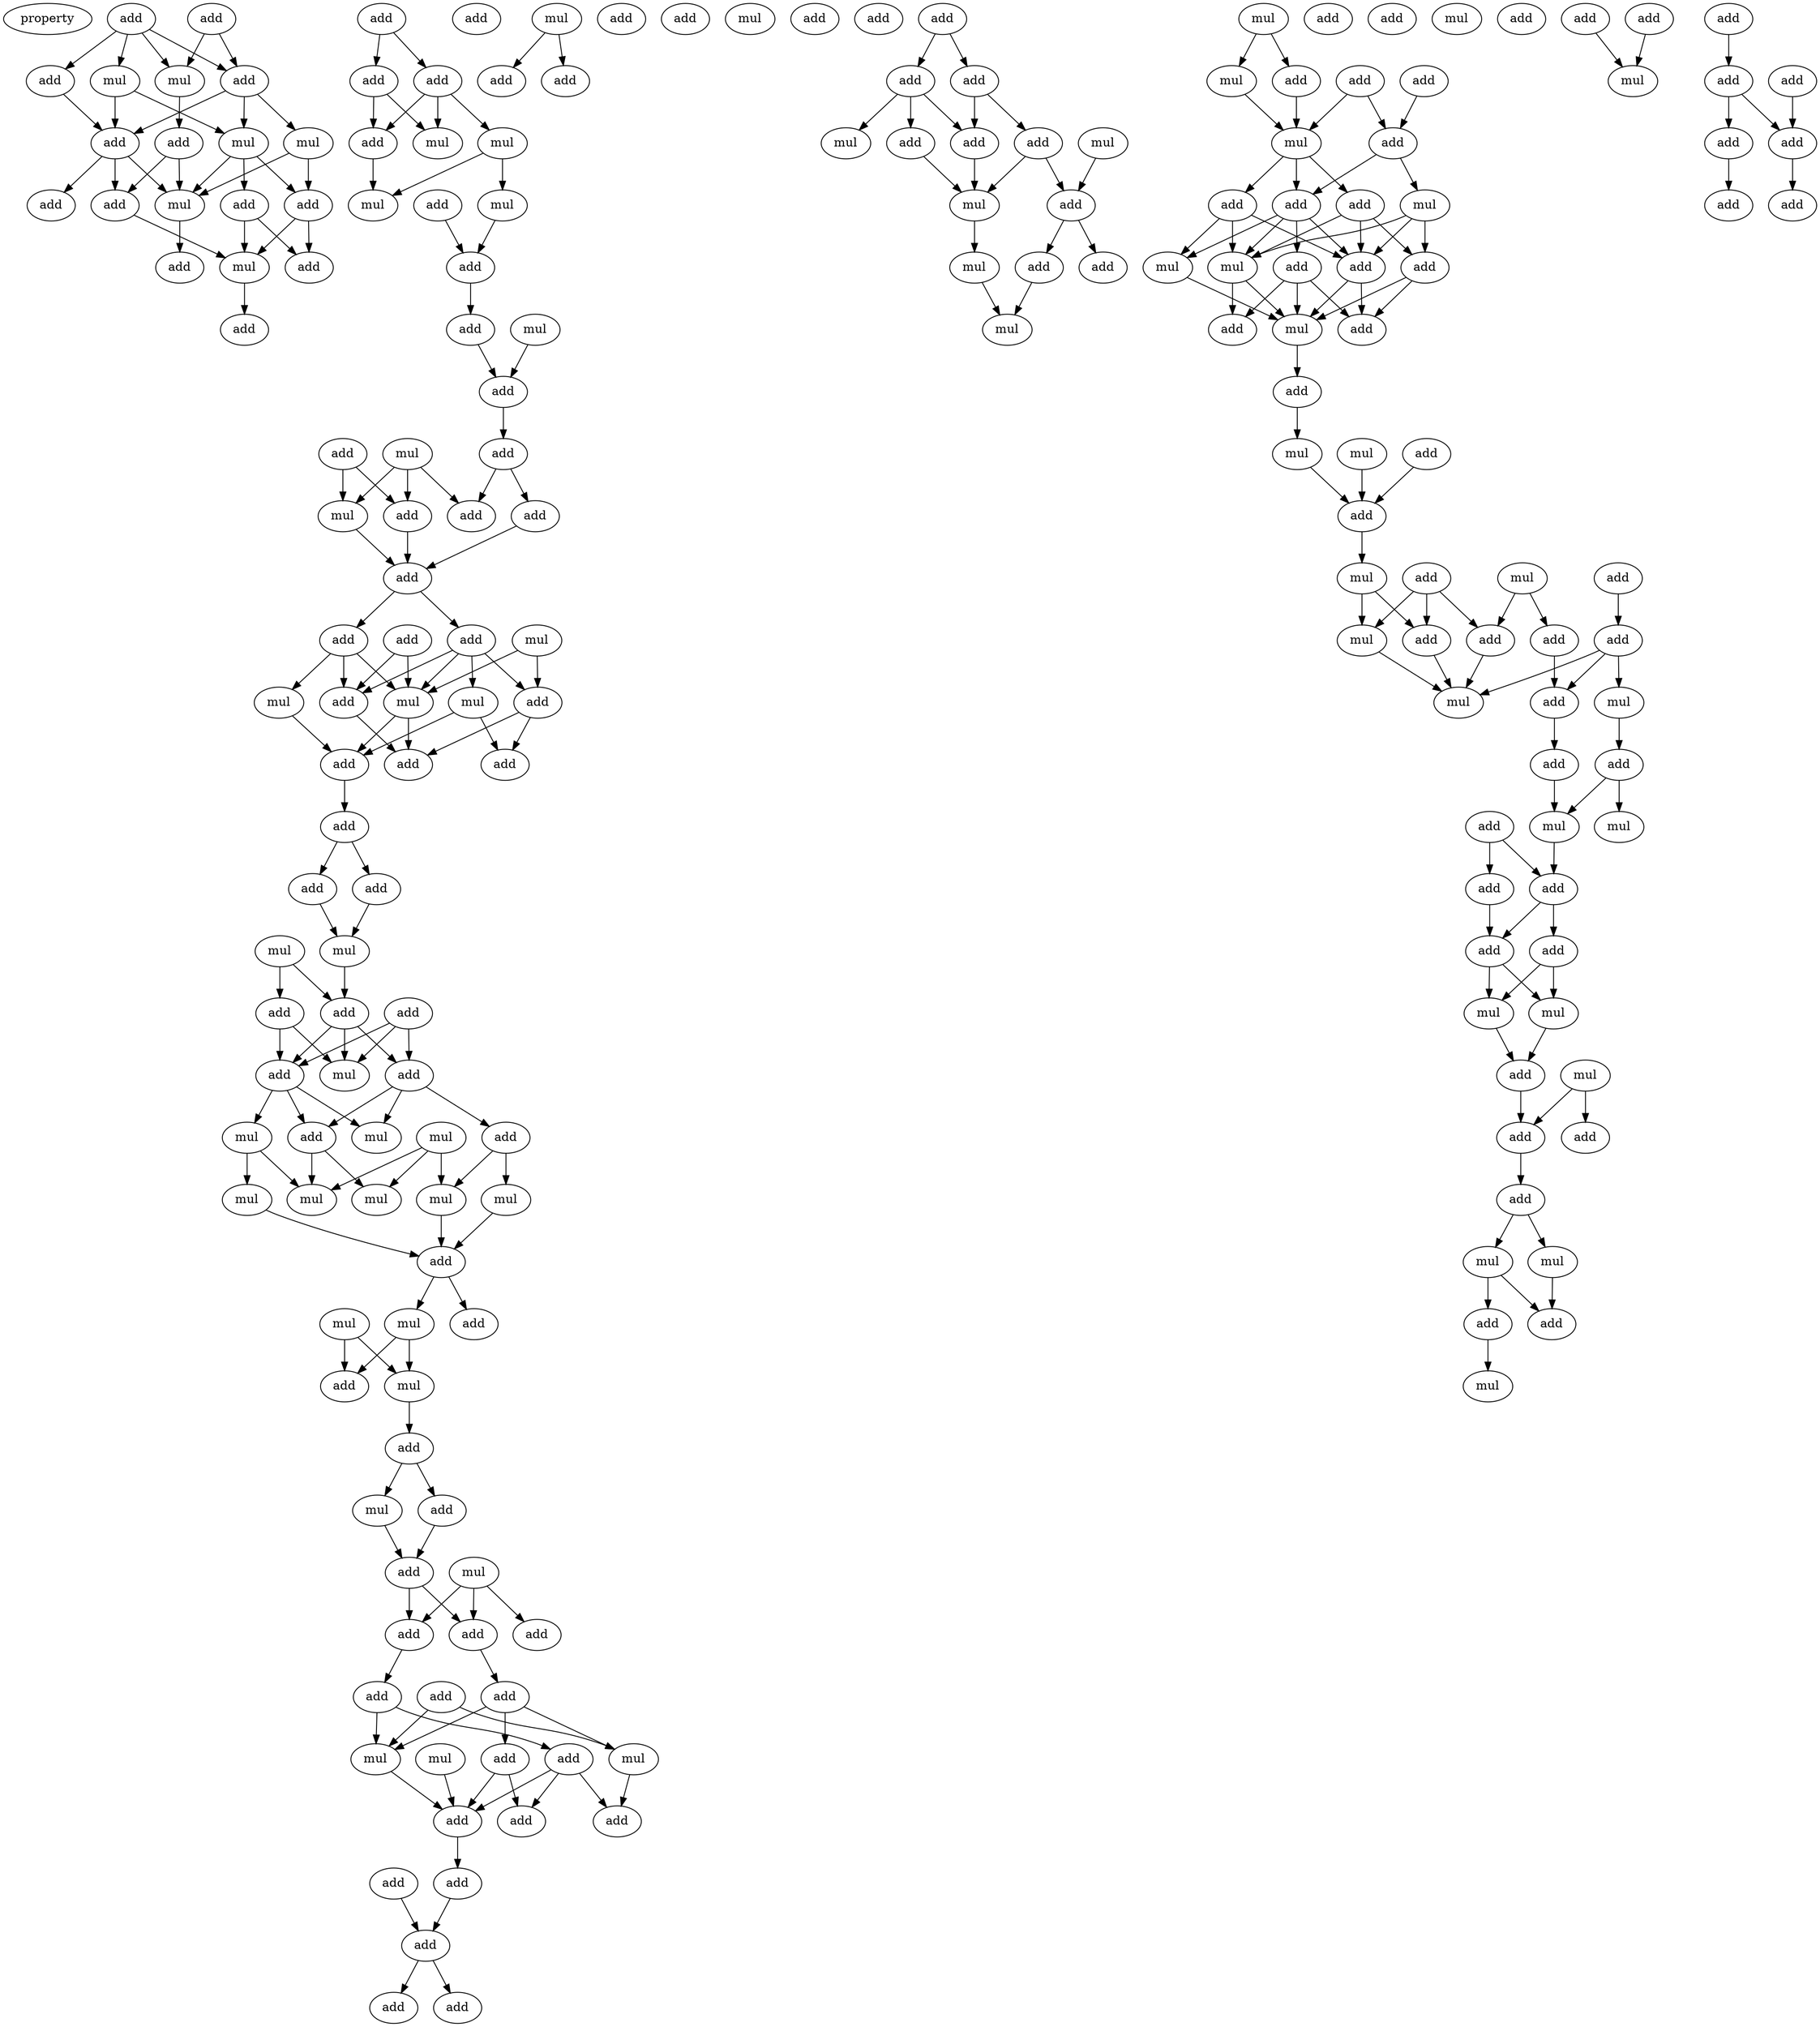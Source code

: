 digraph {
    node [fontcolor=black]
    property [mul=2,lf=1.2]
    0 [ label = add ];
    1 [ label = add ];
    2 [ label = add ];
    3 [ label = add ];
    4 [ label = mul ];
    5 [ label = mul ];
    6 [ label = add ];
    7 [ label = mul ];
    8 [ label = mul ];
    9 [ label = add ];
    10 [ label = add ];
    11 [ label = mul ];
    12 [ label = add ];
    13 [ label = add ];
    14 [ label = add ];
    15 [ label = add ];
    16 [ label = add ];
    17 [ label = mul ];
    18 [ label = add ];
    19 [ label = add ];
    20 [ label = add ];
    21 [ label = add ];
    22 [ label = mul ];
    23 [ label = mul ];
    24 [ label = add ];
    25 [ label = mul ];
    26 [ label = mul ];
    27 [ label = add ];
    28 [ label = add ];
    29 [ label = add ];
    30 [ label = mul ];
    31 [ label = add ];
    32 [ label = add ];
    33 [ label = mul ];
    34 [ label = add ];
    35 [ label = add ];
    36 [ label = mul ];
    37 [ label = add ];
    38 [ label = add ];
    39 [ label = add ];
    40 [ label = mul ];
    41 [ label = add ];
    42 [ label = add ];
    43 [ label = add ];
    44 [ label = add ];
    45 [ label = mul ];
    46 [ label = mul ];
    47 [ label = mul ];
    48 [ label = add ];
    49 [ label = add ];
    50 [ label = add ];
    51 [ label = add ];
    52 [ label = add ];
    53 [ label = add ];
    54 [ label = add ];
    55 [ label = add ];
    56 [ label = mul ];
    57 [ label = mul ];
    58 [ label = add ];
    59 [ label = add ];
    60 [ label = add ];
    61 [ label = add ];
    62 [ label = add ];
    63 [ label = mul ];
    64 [ label = mul ];
    65 [ label = mul ];
    66 [ label = add ];
    67 [ label = add ];
    68 [ label = mul ];
    69 [ label = mul ];
    70 [ label = mul ];
    71 [ label = mul ];
    72 [ label = mul ];
    73 [ label = mul ];
    74 [ label = add ];
    75 [ label = add ];
    76 [ label = mul ];
    77 [ label = mul ];
    78 [ label = mul ];
    79 [ label = add ];
    80 [ label = add ];
    81 [ label = add ];
    82 [ label = mul ];
    83 [ label = add ];
    84 [ label = mul ];
    85 [ label = add ];
    86 [ label = add ];
    87 [ label = add ];
    88 [ label = mul ];
    89 [ label = add ];
    90 [ label = mul ];
    91 [ label = add ];
    92 [ label = add ];
    93 [ label = add ];
    94 [ label = add ];
    95 [ label = add ];
    96 [ label = add ];
    97 [ label = mul ];
    98 [ label = mul ];
    99 [ label = add ];
    100 [ label = add ];
    101 [ label = mul ];
    102 [ label = add ];
    103 [ label = add ];
    104 [ label = add ];
    105 [ label = add ];
    106 [ label = add ];
    107 [ label = add ];
    108 [ label = add ];
    109 [ label = add ];
    110 [ label = add ];
    111 [ label = add ];
    112 [ label = add ];
    113 [ label = add ];
    114 [ label = add ];
    115 [ label = mul ];
    116 [ label = add ];
    117 [ label = add ];
    118 [ label = add ];
    119 [ label = mul ];
    120 [ label = add ];
    121 [ label = mul ];
    122 [ label = add ];
    123 [ label = add ];
    124 [ label = mul ];
    125 [ label = mul ];
    126 [ label = mul ];
    127 [ label = mul ];
    128 [ label = add ];
    129 [ label = add ];
    130 [ label = add ];
    131 [ label = mul ];
    132 [ label = add ];
    133 [ label = add ];
    134 [ label = add ];
    135 [ label = add ];
    136 [ label = mul ];
    137 [ label = mul ];
    138 [ label = add ];
    139 [ label = add ];
    140 [ label = add ];
    141 [ label = mul ];
    142 [ label = add ];
    143 [ label = mul ];
    144 [ label = add ];
    145 [ label = add ];
    146 [ label = mul ];
    147 [ label = mul ];
    148 [ label = add ];
    149 [ label = add ];
    150 [ label = add ];
    151 [ label = add ];
    152 [ label = mul ];
    153 [ label = add ];
    154 [ label = mul ];
    155 [ label = add ];
    156 [ label = add ];
    157 [ label = add ];
    158 [ label = add ];
    159 [ label = mul ];
    160 [ label = mul ];
    161 [ label = mul ];
    162 [ label = add ];
    163 [ label = add ];
    164 [ label = add ];
    165 [ label = add ];
    166 [ label = mul ];
    167 [ label = add ];
    168 [ label = mul ];
    169 [ label = add ];
    170 [ label = add ];
    171 [ label = add ];
    172 [ label = add ];
    173 [ label = mul ];
    174 [ label = mul ];
    175 [ label = add ];
    176 [ label = mul ];
    177 [ label = mul ];
    178 [ label = add ];
    179 [ label = add ];
    180 [ label = add ];
    181 [ label = add ];
    182 [ label = mul ];
    183 [ label = mul ];
    184 [ label = add ];
    185 [ label = add ];
    186 [ label = add ];
    187 [ label = add ];
    188 [ label = mul ];
    189 [ label = mul ];
    190 [ label = add ];
    191 [ label = add ];
    192 [ label = add ];
    193 [ label = add ];
    194 [ label = add ];
    195 [ label = add ];
    196 [ label = add ];
    0 -> 2 [ name = 0 ];
    0 -> 5 [ name = 1 ];
    1 -> 2 [ name = 2 ];
    1 -> 3 [ name = 3 ];
    1 -> 4 [ name = 4 ];
    1 -> 5 [ name = 5 ];
    2 -> 6 [ name = 6 ];
    2 -> 7 [ name = 7 ];
    2 -> 8 [ name = 8 ];
    3 -> 6 [ name = 9 ];
    4 -> 6 [ name = 10 ];
    4 -> 7 [ name = 11 ];
    5 -> 9 [ name = 12 ];
    6 -> 10 [ name = 13 ];
    6 -> 11 [ name = 14 ];
    6 -> 12 [ name = 15 ];
    7 -> 11 [ name = 16 ];
    7 -> 13 [ name = 17 ];
    7 -> 14 [ name = 18 ];
    8 -> 11 [ name = 19 ];
    8 -> 14 [ name = 20 ];
    9 -> 11 [ name = 21 ];
    9 -> 12 [ name = 22 ];
    11 -> 15 [ name = 23 ];
    12 -> 17 [ name = 24 ];
    13 -> 16 [ name = 25 ];
    13 -> 17 [ name = 26 ];
    14 -> 16 [ name = 27 ];
    14 -> 17 [ name = 28 ];
    17 -> 18 [ name = 29 ];
    19 -> 20 [ name = 30 ];
    19 -> 21 [ name = 31 ];
    20 -> 22 [ name = 32 ];
    20 -> 24 [ name = 33 ];
    21 -> 22 [ name = 34 ];
    21 -> 23 [ name = 35 ];
    21 -> 24 [ name = 36 ];
    23 -> 25 [ name = 37 ];
    23 -> 26 [ name = 38 ];
    24 -> 25 [ name = 39 ];
    26 -> 28 [ name = 40 ];
    27 -> 28 [ name = 41 ];
    28 -> 29 [ name = 42 ];
    29 -> 31 [ name = 43 ];
    30 -> 31 [ name = 44 ];
    31 -> 32 [ name = 45 ];
    32 -> 35 [ name = 46 ];
    32 -> 37 [ name = 47 ];
    33 -> 35 [ name = 48 ];
    33 -> 36 [ name = 49 ];
    33 -> 38 [ name = 50 ];
    34 -> 36 [ name = 51 ];
    34 -> 38 [ name = 52 ];
    36 -> 39 [ name = 53 ];
    37 -> 39 [ name = 54 ];
    38 -> 39 [ name = 55 ];
    39 -> 42 [ name = 56 ];
    39 -> 43 [ name = 57 ];
    40 -> 47 [ name = 58 ];
    40 -> 48 [ name = 59 ];
    41 -> 44 [ name = 60 ];
    41 -> 47 [ name = 61 ];
    42 -> 44 [ name = 62 ];
    42 -> 46 [ name = 63 ];
    42 -> 47 [ name = 64 ];
    43 -> 44 [ name = 65 ];
    43 -> 45 [ name = 66 ];
    43 -> 47 [ name = 67 ];
    43 -> 48 [ name = 68 ];
    44 -> 50 [ name = 69 ];
    45 -> 49 [ name = 70 ];
    45 -> 51 [ name = 71 ];
    46 -> 49 [ name = 72 ];
    47 -> 49 [ name = 73 ];
    47 -> 50 [ name = 74 ];
    48 -> 50 [ name = 75 ];
    48 -> 51 [ name = 76 ];
    49 -> 52 [ name = 77 ];
    52 -> 53 [ name = 78 ];
    52 -> 55 [ name = 79 ];
    53 -> 56 [ name = 80 ];
    55 -> 56 [ name = 81 ];
    56 -> 60 [ name = 82 ];
    57 -> 58 [ name = 83 ];
    57 -> 60 [ name = 84 ];
    58 -> 61 [ name = 85 ];
    58 -> 63 [ name = 86 ];
    59 -> 61 [ name = 87 ];
    59 -> 62 [ name = 88 ];
    59 -> 63 [ name = 89 ];
    60 -> 61 [ name = 90 ];
    60 -> 62 [ name = 91 ];
    60 -> 63 [ name = 92 ];
    61 -> 65 [ name = 93 ];
    61 -> 66 [ name = 94 ];
    61 -> 68 [ name = 95 ];
    62 -> 66 [ name = 96 ];
    62 -> 67 [ name = 97 ];
    62 -> 68 [ name = 98 ];
    64 -> 71 [ name = 99 ];
    64 -> 72 [ name = 100 ];
    64 -> 73 [ name = 101 ];
    65 -> 70 [ name = 102 ];
    65 -> 71 [ name = 103 ];
    66 -> 71 [ name = 104 ];
    66 -> 73 [ name = 105 ];
    67 -> 69 [ name = 106 ];
    67 -> 72 [ name = 107 ];
    69 -> 74 [ name = 108 ];
    70 -> 74 [ name = 109 ];
    72 -> 74 [ name = 110 ];
    74 -> 75 [ name = 111 ];
    74 -> 78 [ name = 112 ];
    76 -> 80 [ name = 113 ];
    76 -> 82 [ name = 114 ];
    77 -> 79 [ name = 115 ];
    77 -> 81 [ name = 116 ];
    78 -> 80 [ name = 117 ];
    78 -> 82 [ name = 118 ];
    82 -> 83 [ name = 119 ];
    83 -> 84 [ name = 120 ];
    83 -> 86 [ name = 121 ];
    84 -> 89 [ name = 122 ];
    86 -> 89 [ name = 123 ];
    88 -> 91 [ name = 124 ];
    88 -> 92 [ name = 125 ];
    88 -> 93 [ name = 126 ];
    89 -> 91 [ name = 127 ];
    89 -> 93 [ name = 128 ];
    91 -> 96 [ name = 129 ];
    93 -> 95 [ name = 130 ];
    94 -> 98 [ name = 131 ];
    94 -> 101 [ name = 132 ];
    95 -> 98 [ name = 133 ];
    95 -> 99 [ name = 134 ];
    95 -> 101 [ name = 135 ];
    96 -> 100 [ name = 136 ];
    96 -> 101 [ name = 137 ];
    97 -> 103 [ name = 138 ];
    98 -> 104 [ name = 139 ];
    99 -> 102 [ name = 140 ];
    99 -> 103 [ name = 141 ];
    100 -> 102 [ name = 142 ];
    100 -> 103 [ name = 143 ];
    100 -> 104 [ name = 144 ];
    101 -> 103 [ name = 145 ];
    103 -> 106 [ name = 146 ];
    105 -> 107 [ name = 147 ];
    106 -> 107 [ name = 148 ];
    107 -> 108 [ name = 149 ];
    107 -> 109 [ name = 150 ];
    112 -> 113 [ name = 151 ];
    112 -> 114 [ name = 152 ];
    113 -> 115 [ name = 153 ];
    113 -> 116 [ name = 154 ];
    113 -> 117 [ name = 155 ];
    114 -> 117 [ name = 156 ];
    114 -> 118 [ name = 157 ];
    116 -> 121 [ name = 158 ];
    117 -> 121 [ name = 159 ];
    118 -> 120 [ name = 160 ];
    118 -> 121 [ name = 161 ];
    119 -> 120 [ name = 162 ];
    120 -> 122 [ name = 163 ];
    120 -> 123 [ name = 164 ];
    121 -> 124 [ name = 165 ];
    122 -> 125 [ name = 166 ];
    124 -> 125 [ name = 167 ];
    126 -> 127 [ name = 168 ];
    126 -> 128 [ name = 169 ];
    127 -> 131 [ name = 170 ];
    128 -> 131 [ name = 171 ];
    129 -> 132 [ name = 172 ];
    130 -> 131 [ name = 173 ];
    130 -> 132 [ name = 174 ];
    131 -> 133 [ name = 175 ];
    131 -> 134 [ name = 176 ];
    131 -> 135 [ name = 177 ];
    132 -> 133 [ name = 178 ];
    132 -> 136 [ name = 179 ];
    133 -> 137 [ name = 180 ];
    133 -> 139 [ name = 181 ];
    133 -> 140 [ name = 182 ];
    133 -> 141 [ name = 183 ];
    134 -> 137 [ name = 184 ];
    134 -> 139 [ name = 185 ];
    134 -> 141 [ name = 186 ];
    135 -> 137 [ name = 187 ];
    135 -> 138 [ name = 188 ];
    135 -> 139 [ name = 189 ];
    136 -> 137 [ name = 190 ];
    136 -> 138 [ name = 191 ];
    136 -> 139 [ name = 192 ];
    137 -> 142 [ name = 193 ];
    137 -> 143 [ name = 194 ];
    138 -> 143 [ name = 195 ];
    138 -> 144 [ name = 196 ];
    139 -> 143 [ name = 197 ];
    139 -> 144 [ name = 198 ];
    140 -> 142 [ name = 199 ];
    140 -> 143 [ name = 200 ];
    140 -> 144 [ name = 201 ];
    141 -> 143 [ name = 202 ];
    143 -> 145 [ name = 203 ];
    145 -> 146 [ name = 204 ];
    146 -> 150 [ name = 205 ];
    147 -> 150 [ name = 206 ];
    148 -> 150 [ name = 207 ];
    150 -> 154 [ name = 208 ];
    151 -> 157 [ name = 209 ];
    152 -> 156 [ name = 210 ];
    152 -> 158 [ name = 211 ];
    153 -> 155 [ name = 212 ];
    153 -> 156 [ name = 213 ];
    153 -> 159 [ name = 214 ];
    154 -> 155 [ name = 215 ];
    154 -> 159 [ name = 216 ];
    155 -> 161 [ name = 217 ];
    156 -> 161 [ name = 218 ];
    157 -> 160 [ name = 219 ];
    157 -> 161 [ name = 220 ];
    157 -> 163 [ name = 221 ];
    158 -> 163 [ name = 222 ];
    159 -> 161 [ name = 223 ];
    160 -> 165 [ name = 224 ];
    163 -> 164 [ name = 225 ];
    164 -> 168 [ name = 226 ];
    165 -> 166 [ name = 227 ];
    165 -> 168 [ name = 228 ];
    167 -> 169 [ name = 229 ];
    167 -> 170 [ name = 230 ];
    168 -> 170 [ name = 231 ];
    169 -> 171 [ name = 232 ];
    170 -> 171 [ name = 233 ];
    170 -> 172 [ name = 234 ];
    171 -> 173 [ name = 235 ];
    171 -> 174 [ name = 236 ];
    172 -> 173 [ name = 237 ];
    172 -> 174 [ name = 238 ];
    173 -> 175 [ name = 239 ];
    174 -> 175 [ name = 240 ];
    175 -> 178 [ name = 241 ];
    176 -> 178 [ name = 242 ];
    176 -> 180 [ name = 243 ];
    178 -> 181 [ name = 244 ];
    181 -> 182 [ name = 245 ];
    181 -> 183 [ name = 246 ];
    182 -> 184 [ name = 247 ];
    182 -> 185 [ name = 248 ];
    183 -> 185 [ name = 249 ];
    184 -> 189 [ name = 250 ];
    186 -> 188 [ name = 251 ];
    187 -> 188 [ name = 252 ];
    190 -> 192 [ name = 253 ];
    191 -> 194 [ name = 254 ];
    192 -> 193 [ name = 255 ];
    192 -> 194 [ name = 256 ];
    193 -> 196 [ name = 257 ];
    194 -> 195 [ name = 258 ];
}
